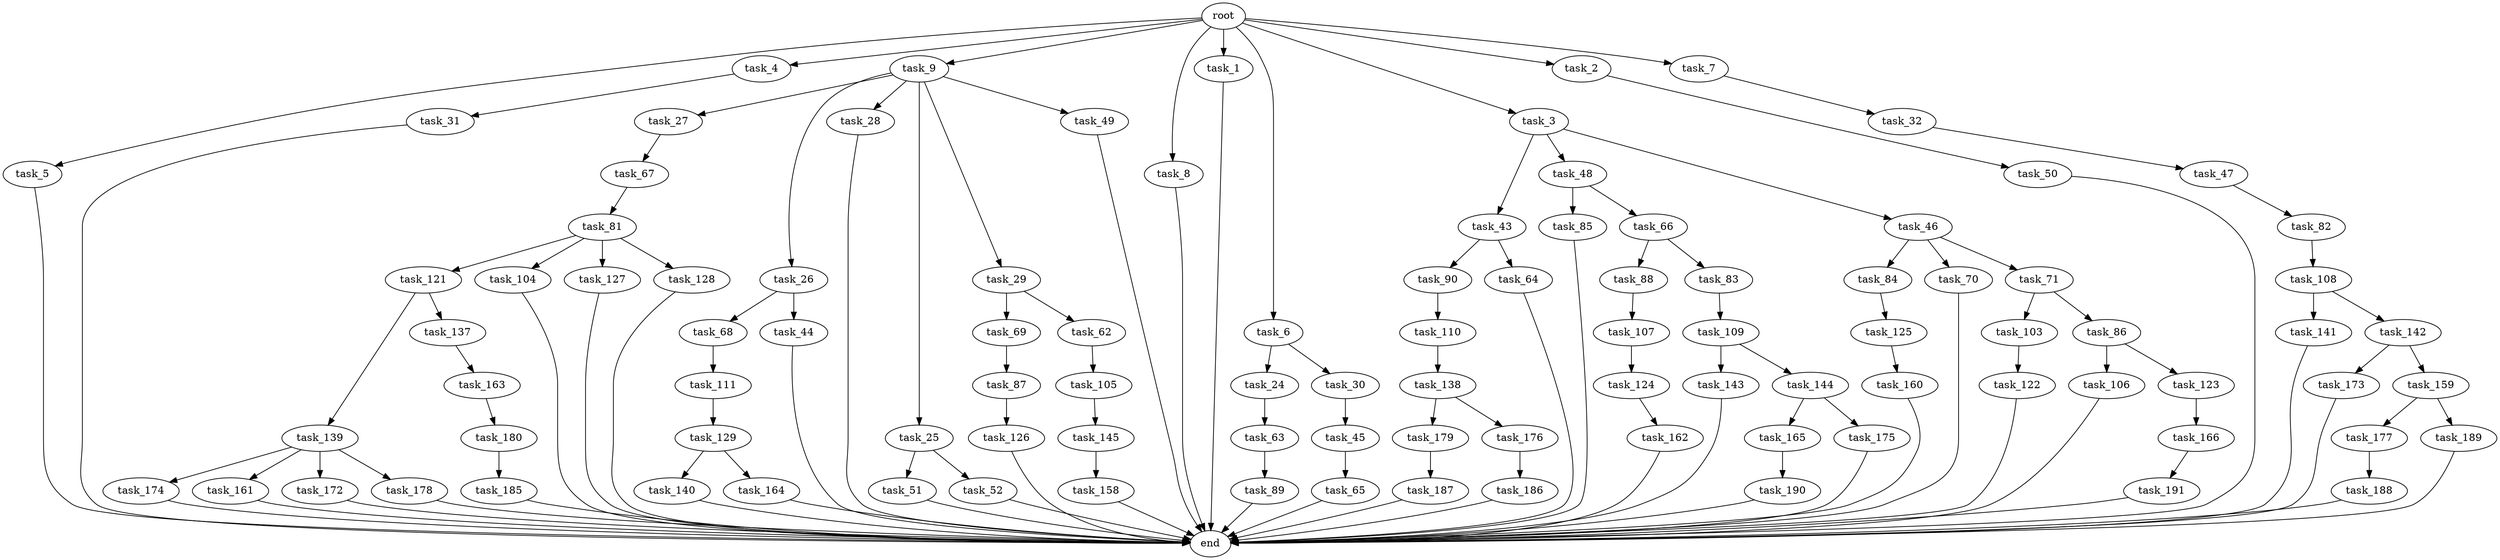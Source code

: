 digraph G {
  task_129 [size="2147483648.000000"];
  task_27 [size="4209067950.080000"];
  task_68 [size="2147483648.000000"];
  task_50 [size="2147483648.000000"];
  task_185 [size="5497558138.880000"];
  task_187 [size="8589934592.000000"];
  task_5 [size="10.240000"];
  task_4 [size="10.240000"];
  task_121 [size="773094113.280000"];
  task_84 [size="6957847019.520000"];
  task_81 [size="1374389534.720000"];
  task_90 [size="3092376453.120000"];
  task_190 [size="3092376453.120000"];
  task_143 [size="2147483648.000000"];
  task_26 [size="4209067950.080000"];
  task_64 [size="3092376453.120000"];
  task_103 [size="343597383.680000"];
  task_141 [size="1374389534.720000"];
  task_31 [size="343597383.680000"];
  task_51 [size="4209067950.080000"];
  task_28 [size="4209067950.080000"];
  task_88 [size="4209067950.080000"];
  task_82 [size="2147483648.000000"];
  task_9 [size="10.240000"];
  task_44 [size="2147483648.000000"];
  task_105 [size="343597383.680000"];
  task_52 [size="4209067950.080000"];
  task_142 [size="1374389534.720000"];
  task_8 [size="10.240000"];
  task_86 [size="343597383.680000"];
  task_160 [size="1374389534.720000"];
  task_179 [size="1374389534.720000"];
  task_166 [size="343597383.680000"];
  task_83 [size="4209067950.080000"];
  task_1 [size="10.240000"];
  task_174 [size="2147483648.000000"];
  task_188 [size="8589934592.000000"];
  task_140 [size="1374389534.720000"];
  task_158 [size="1374389534.720000"];
  task_24 [size="343597383.680000"];
  task_85 [size="1374389534.720000"];
  task_186 [size="2147483648.000000"];
  task_104 [size="773094113.280000"];
  task_177 [size="4209067950.080000"];
  task_106 [size="3092376453.120000"];
  task_43 [size="2147483648.000000"];
  task_63 [size="8589934592.000000"];
  task_6 [size="10.240000"];
  task_173 [size="343597383.680000"];
  task_3 [size="10.240000"];
  task_139 [size="773094113.280000"];
  end [size="0.000000"];
  task_144 [size="2147483648.000000"];
  task_70 [size="6957847019.520000"];
  task_69 [size="5497558138.880000"];
  task_176 [size="1374389534.720000"];
  task_71 [size="6957847019.520000"];
  task_163 [size="8589934592.000000"];
  task_161 [size="2147483648.000000"];
  task_107 [size="5497558138.880000"];
  task_165 [size="3092376453.120000"];
  task_30 [size="343597383.680000"];
  task_137 [size="773094113.280000"];
  task_48 [size="2147483648.000000"];
  task_45 [size="773094113.280000"];
  task_46 [size="2147483648.000000"];
  task_124 [size="5497558138.880000"];
  task_32 [size="773094113.280000"];
  task_145 [size="6957847019.520000"];
  task_125 [size="6957847019.520000"];
  task_162 [size="8589934592.000000"];
  task_2 [size="10.240000"];
  task_138 [size="5497558138.880000"];
  task_25 [size="4209067950.080000"];
  task_62 [size="5497558138.880000"];
  task_111 [size="3092376453.120000"];
  task_29 [size="4209067950.080000"];
  task_123 [size="3092376453.120000"];
  task_172 [size="2147483648.000000"];
  task_87 [size="4209067950.080000"];
  task_109 [size="2147483648.000000"];
  task_122 [size="4209067950.080000"];
  task_178 [size="2147483648.000000"];
  task_126 [size="343597383.680000"];
  task_164 [size="1374389534.720000"];
  task_49 [size="4209067950.080000"];
  task_65 [size="773094113.280000"];
  task_67 [size="6957847019.520000"];
  task_7 [size="10.240000"];
  task_127 [size="773094113.280000"];
  task_189 [size="4209067950.080000"];
  task_128 [size="773094113.280000"];
  task_110 [size="343597383.680000"];
  root [size="0.000000"];
  task_47 [size="4209067950.080000"];
  task_191 [size="343597383.680000"];
  task_89 [size="8589934592.000000"];
  task_180 [size="773094113.280000"];
  task_108 [size="4209067950.080000"];
  task_66 [size="1374389534.720000"];
  task_159 [size="343597383.680000"];
  task_175 [size="3092376453.120000"];

  task_129 -> task_140 [size="134217728.000000"];
  task_129 -> task_164 [size="134217728.000000"];
  task_27 -> task_67 [size="679477248.000000"];
  task_68 -> task_111 [size="301989888.000000"];
  task_50 -> end [size="1.000000"];
  task_185 -> end [size="1.000000"];
  task_187 -> end [size="1.000000"];
  task_5 -> end [size="1.000000"];
  task_4 -> task_31 [size="33554432.000000"];
  task_121 -> task_137 [size="75497472.000000"];
  task_121 -> task_139 [size="75497472.000000"];
  task_84 -> task_125 [size="679477248.000000"];
  task_81 -> task_104 [size="75497472.000000"];
  task_81 -> task_121 [size="75497472.000000"];
  task_81 -> task_127 [size="75497472.000000"];
  task_81 -> task_128 [size="75497472.000000"];
  task_90 -> task_110 [size="33554432.000000"];
  task_190 -> end [size="1.000000"];
  task_143 -> end [size="1.000000"];
  task_26 -> task_44 [size="209715200.000000"];
  task_26 -> task_68 [size="209715200.000000"];
  task_64 -> end [size="1.000000"];
  task_103 -> task_122 [size="411041792.000000"];
  task_141 -> end [size="1.000000"];
  task_31 -> end [size="1.000000"];
  task_51 -> end [size="1.000000"];
  task_28 -> end [size="1.000000"];
  task_88 -> task_107 [size="536870912.000000"];
  task_82 -> task_108 [size="411041792.000000"];
  task_9 -> task_49 [size="411041792.000000"];
  task_9 -> task_29 [size="411041792.000000"];
  task_9 -> task_26 [size="411041792.000000"];
  task_9 -> task_28 [size="411041792.000000"];
  task_9 -> task_25 [size="411041792.000000"];
  task_9 -> task_27 [size="411041792.000000"];
  task_44 -> end [size="1.000000"];
  task_105 -> task_145 [size="679477248.000000"];
  task_52 -> end [size="1.000000"];
  task_142 -> task_159 [size="33554432.000000"];
  task_142 -> task_173 [size="33554432.000000"];
  task_8 -> end [size="1.000000"];
  task_86 -> task_106 [size="301989888.000000"];
  task_86 -> task_123 [size="301989888.000000"];
  task_160 -> end [size="1.000000"];
  task_179 -> task_187 [size="838860800.000000"];
  task_166 -> task_191 [size="33554432.000000"];
  task_83 -> task_109 [size="209715200.000000"];
  task_1 -> end [size="1.000000"];
  task_174 -> end [size="1.000000"];
  task_188 -> end [size="1.000000"];
  task_140 -> end [size="1.000000"];
  task_158 -> end [size="1.000000"];
  task_24 -> task_63 [size="838860800.000000"];
  task_85 -> end [size="1.000000"];
  task_186 -> end [size="1.000000"];
  task_104 -> end [size="1.000000"];
  task_177 -> task_188 [size="838860800.000000"];
  task_106 -> end [size="1.000000"];
  task_43 -> task_64 [size="301989888.000000"];
  task_43 -> task_90 [size="301989888.000000"];
  task_63 -> task_89 [size="838860800.000000"];
  task_6 -> task_30 [size="33554432.000000"];
  task_6 -> task_24 [size="33554432.000000"];
  task_173 -> end [size="1.000000"];
  task_3 -> task_46 [size="209715200.000000"];
  task_3 -> task_48 [size="209715200.000000"];
  task_3 -> task_43 [size="209715200.000000"];
  task_139 -> task_172 [size="209715200.000000"];
  task_139 -> task_161 [size="209715200.000000"];
  task_139 -> task_178 [size="209715200.000000"];
  task_139 -> task_174 [size="209715200.000000"];
  task_144 -> task_165 [size="301989888.000000"];
  task_144 -> task_175 [size="301989888.000000"];
  task_70 -> end [size="1.000000"];
  task_69 -> task_87 [size="411041792.000000"];
  task_176 -> task_186 [size="209715200.000000"];
  task_71 -> task_86 [size="33554432.000000"];
  task_71 -> task_103 [size="33554432.000000"];
  task_163 -> task_180 [size="75497472.000000"];
  task_161 -> end [size="1.000000"];
  task_107 -> task_124 [size="536870912.000000"];
  task_165 -> task_190 [size="301989888.000000"];
  task_30 -> task_45 [size="75497472.000000"];
  task_137 -> task_163 [size="838860800.000000"];
  task_48 -> task_85 [size="134217728.000000"];
  task_48 -> task_66 [size="134217728.000000"];
  task_45 -> task_65 [size="75497472.000000"];
  task_46 -> task_70 [size="679477248.000000"];
  task_46 -> task_71 [size="679477248.000000"];
  task_46 -> task_84 [size="679477248.000000"];
  task_124 -> task_162 [size="838860800.000000"];
  task_32 -> task_47 [size="411041792.000000"];
  task_145 -> task_158 [size="134217728.000000"];
  task_125 -> task_160 [size="134217728.000000"];
  task_162 -> end [size="1.000000"];
  task_2 -> task_50 [size="209715200.000000"];
  task_138 -> task_179 [size="134217728.000000"];
  task_138 -> task_176 [size="134217728.000000"];
  task_25 -> task_51 [size="411041792.000000"];
  task_25 -> task_52 [size="411041792.000000"];
  task_62 -> task_105 [size="33554432.000000"];
  task_111 -> task_129 [size="209715200.000000"];
  task_29 -> task_69 [size="536870912.000000"];
  task_29 -> task_62 [size="536870912.000000"];
  task_123 -> task_166 [size="33554432.000000"];
  task_172 -> end [size="1.000000"];
  task_87 -> task_126 [size="33554432.000000"];
  task_109 -> task_143 [size="209715200.000000"];
  task_109 -> task_144 [size="209715200.000000"];
  task_122 -> end [size="1.000000"];
  task_178 -> end [size="1.000000"];
  task_126 -> end [size="1.000000"];
  task_164 -> end [size="1.000000"];
  task_49 -> end [size="1.000000"];
  task_65 -> end [size="1.000000"];
  task_67 -> task_81 [size="134217728.000000"];
  task_7 -> task_32 [size="75497472.000000"];
  task_127 -> end [size="1.000000"];
  task_189 -> end [size="1.000000"];
  task_128 -> end [size="1.000000"];
  task_110 -> task_138 [size="536870912.000000"];
  root -> task_8 [size="1.000000"];
  root -> task_2 [size="1.000000"];
  root -> task_5 [size="1.000000"];
  root -> task_4 [size="1.000000"];
  root -> task_9 [size="1.000000"];
  root -> task_1 [size="1.000000"];
  root -> task_7 [size="1.000000"];
  root -> task_6 [size="1.000000"];
  root -> task_3 [size="1.000000"];
  task_47 -> task_82 [size="209715200.000000"];
  task_191 -> end [size="1.000000"];
  task_89 -> end [size="1.000000"];
  task_180 -> task_185 [size="536870912.000000"];
  task_108 -> task_142 [size="134217728.000000"];
  task_108 -> task_141 [size="134217728.000000"];
  task_66 -> task_83 [size="411041792.000000"];
  task_66 -> task_88 [size="411041792.000000"];
  task_159 -> task_189 [size="411041792.000000"];
  task_159 -> task_177 [size="411041792.000000"];
  task_175 -> end [size="1.000000"];
}
